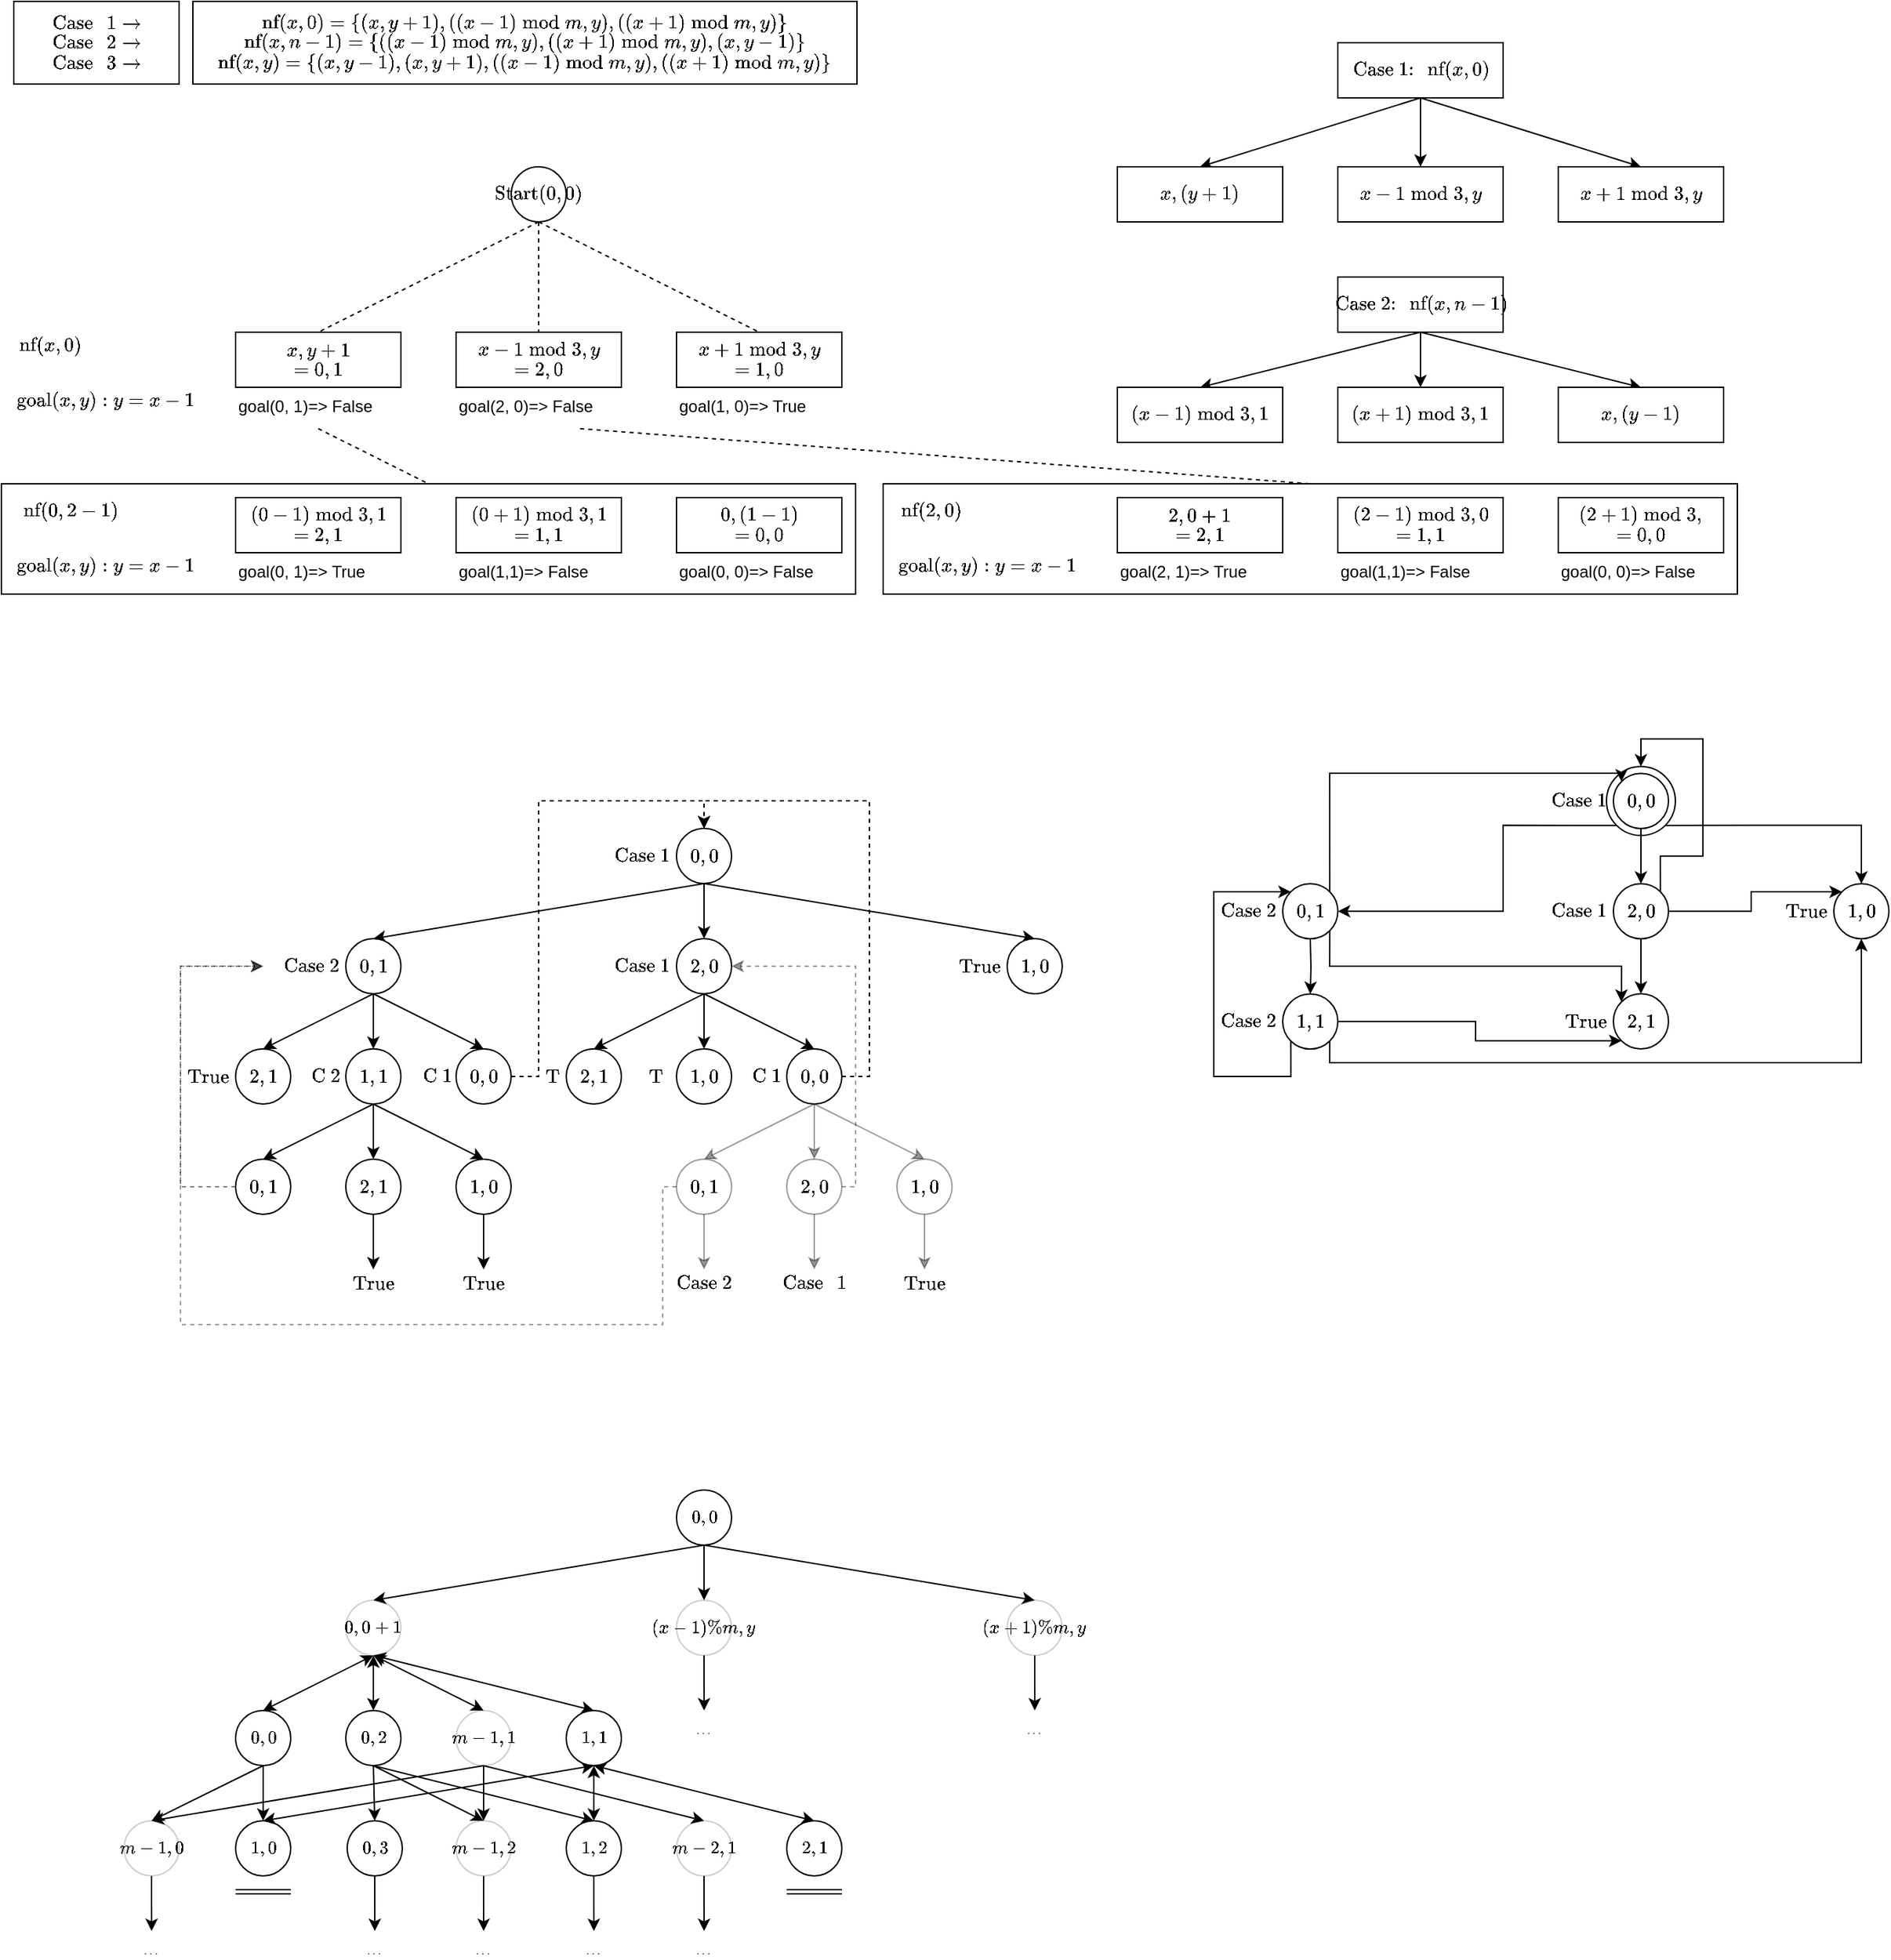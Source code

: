 <mxfile version="12.5.1" type="github">
  <diagram id="juW5Irxv65KGVfhIOFmc" name="Page-1">
    <mxGraphModel dx="1312" dy="748" grid="1" gridSize="10" guides="1" tooltips="1" connect="1" arrows="1" fold="1" page="1" pageScale="1" pageWidth="827" pageHeight="1169" math="1" shadow="0">
      <root>
        <mxCell id="0"/>
        <mxCell id="1" parent="0"/>
        <mxCell id="HKtep2ea5wczlAF2vrhb-115" value="" style="rounded=0;whiteSpace=wrap;html=1;" parent="1" vertex="1">
          <mxGeometry x="1000" y="200" width="120" height="40" as="geometry"/>
        </mxCell>
        <mxCell id="HKtep2ea5wczlAF2vrhb-98" value="" style="rounded=0;whiteSpace=wrap;html=1;" parent="1" vertex="1">
          <mxGeometry x="1000" y="30" width="120" height="40" as="geometry"/>
        </mxCell>
        <mxCell id="HKtep2ea5wczlAF2vrhb-152" value="" style="rounded=0;whiteSpace=wrap;html=1;" parent="1" vertex="1">
          <mxGeometry x="670" y="350" width="620" height="80" as="geometry"/>
        </mxCell>
        <mxCell id="HKtep2ea5wczlAF2vrhb-151" value="" style="rounded=0;whiteSpace=wrap;html=1;" parent="1" vertex="1">
          <mxGeometry x="30" y="350" width="620" height="80" as="geometry"/>
        </mxCell>
        <mxCell id="a6xsnaoRfgEYJW0Wsd5P-3" style="edgeStyle=orthogonalEdgeStyle;rounded=0;orthogonalLoop=1;jettySize=auto;html=1;exitX=1;exitY=1;exitDx=0;exitDy=0;entryX=0.5;entryY=0;entryDx=0;entryDy=0;" parent="1" source="4q0FuRB5-ll7Vcc43Pnx-68" target="4q0FuRB5-ll7Vcc43Pnx-18" edge="1">
          <mxGeometry relative="1" as="geometry"/>
        </mxCell>
        <mxCell id="a6xsnaoRfgEYJW0Wsd5P-5" style="edgeStyle=orthogonalEdgeStyle;rounded=0;orthogonalLoop=1;jettySize=auto;html=1;exitX=0;exitY=1;exitDx=0;exitDy=0;entryX=1;entryY=0.5;entryDx=0;entryDy=0;" parent="1" source="4q0FuRB5-ll7Vcc43Pnx-68" target="4q0FuRB5-ll7Vcc43Pnx-13" edge="1">
          <mxGeometry relative="1" as="geometry">
            <Array as="points">
              <mxPoint x="1120" y="598"/>
              <mxPoint x="1120" y="660"/>
            </Array>
          </mxGeometry>
        </mxCell>
        <mxCell id="4q0FuRB5-ll7Vcc43Pnx-68" value="" style="ellipse;whiteSpace=wrap;html=1;aspect=fixed;" parent="1" vertex="1">
          <mxGeometry x="1195" y="555.14" width="50" height="50" as="geometry"/>
        </mxCell>
        <mxCell id="HKtep2ea5wczlAF2vrhb-148" style="rounded=0;orthogonalLoop=1;jettySize=auto;html=1;exitX=0.5;exitY=1;exitDx=0;exitDy=0;entryX=0.5;entryY=0;entryDx=0;entryDy=0;dashed=1;endArrow=none;endFill=0;" parent="1" source="HKtep2ea5wczlAF2vrhb-2" target="HKtep2ea5wczlAF2vrhb-6" edge="1">
          <mxGeometry relative="1" as="geometry"/>
        </mxCell>
        <mxCell id="HKtep2ea5wczlAF2vrhb-149" style="rounded=0;orthogonalLoop=1;jettySize=auto;html=1;exitX=0.5;exitY=1;exitDx=0;exitDy=0;entryX=0.5;entryY=0;entryDx=0;entryDy=0;dashed=1;endArrow=none;endFill=0;" parent="1" source="HKtep2ea5wczlAF2vrhb-2" target="HKtep2ea5wczlAF2vrhb-43" edge="1">
          <mxGeometry relative="1" as="geometry"/>
        </mxCell>
        <mxCell id="HKtep2ea5wczlAF2vrhb-150" style="rounded=0;orthogonalLoop=1;jettySize=auto;html=1;exitX=0.5;exitY=1;exitDx=0;exitDy=0;dashed=1;endArrow=none;endFill=0;" parent="1" source="HKtep2ea5wczlAF2vrhb-2" target="HKtep2ea5wczlAF2vrhb-7" edge="1">
          <mxGeometry relative="1" as="geometry"/>
        </mxCell>
        <mxCell id="HKtep2ea5wczlAF2vrhb-2" value="`&quot;Start&quot;(0,0)`" style="ellipse;whiteSpace=wrap;html=1;aspect=fixed;" parent="1" vertex="1">
          <mxGeometry x="400" y="120" width="40" height="40" as="geometry"/>
        </mxCell>
        <mxCell id="HKtep2ea5wczlAF2vrhb-6" value="`x,y+1`&lt;br&gt;`=0,1`" style="rounded=0;whiteSpace=wrap;html=1;" parent="1" vertex="1">
          <mxGeometry x="200" y="240" width="120" height="40" as="geometry"/>
        </mxCell>
        <mxCell id="HKtep2ea5wczlAF2vrhb-7" value="&lt;span style=&quot;white-space: normal&quot;&gt;`x-1 mod 3,y`&lt;br&gt;&lt;/span&gt;`=2,0`&lt;span style=&quot;white-space: normal&quot;&gt;&lt;br&gt;&lt;/span&gt;" style="rounded=0;whiteSpace=wrap;html=1;" parent="1" vertex="1">
          <mxGeometry x="360" y="240" width="120" height="40" as="geometry"/>
        </mxCell>
        <mxCell id="HKtep2ea5wczlAF2vrhb-8" value="`(2+1) mod 3,`&lt;br&gt;`=0,0`" style="rounded=0;whiteSpace=wrap;html=1;" parent="1" vertex="1">
          <mxGeometry x="1160" y="360" width="120" height="40" as="geometry"/>
        </mxCell>
        <mxCell id="HKtep2ea5wczlAF2vrhb-9" value="`&quot;goal&quot;(x,y):y=x-1`" style="text;html=1;align=center;verticalAlign=middle;resizable=0;points=[];autosize=1;" parent="1" vertex="1">
          <mxGeometry x="50" y="280" width="110" height="20" as="geometry"/>
        </mxCell>
        <mxCell id="HKtep2ea5wczlAF2vrhb-11" value="goal(0, 0)=&amp;gt; False" style="text;html=1;" parent="1" vertex="1">
          <mxGeometry x="1160" y="400" width="160" height="20" as="geometry"/>
        </mxCell>
        <mxCell id="HKtep2ea5wczlAF2vrhb-154" style="edgeStyle=none;rounded=0;orthogonalLoop=1;jettySize=auto;html=1;exitX=0.5;exitY=1;exitDx=0;exitDy=0;entryX=0.5;entryY=0;entryDx=0;entryDy=0;dashed=1;endArrow=none;endFill=0;" parent="1" source="HKtep2ea5wczlAF2vrhb-12" target="HKtep2ea5wczlAF2vrhb-152" edge="1">
          <mxGeometry relative="1" as="geometry"/>
        </mxCell>
        <mxCell id="HKtep2ea5wczlAF2vrhb-12" value="goal(2, 0)=&amp;gt; False" style="text;html=1;" parent="1" vertex="1">
          <mxGeometry x="360" y="280" width="180" height="30" as="geometry"/>
        </mxCell>
        <mxCell id="HKtep2ea5wczlAF2vrhb-153" style="edgeStyle=none;rounded=0;orthogonalLoop=1;jettySize=auto;html=1;exitX=0.5;exitY=1;exitDx=0;exitDy=0;entryX=0.5;entryY=0;entryDx=0;entryDy=0;dashed=1;endArrow=none;endFill=0;" parent="1" source="HKtep2ea5wczlAF2vrhb-13" target="HKtep2ea5wczlAF2vrhb-151" edge="1">
          <mxGeometry relative="1" as="geometry"/>
        </mxCell>
        <mxCell id="HKtep2ea5wczlAF2vrhb-13" value="goal(0, 1)=&amp;gt; False" style="text;html=1;" parent="1" vertex="1">
          <mxGeometry x="200" y="280" width="120" height="30" as="geometry"/>
        </mxCell>
        <mxCell id="HKtep2ea5wczlAF2vrhb-14" value="&lt;div&gt;`&quot;nf&quot; (x,0) = {(x, y+1), ((x-1) mod m, y), ((x+1) mod m, y)}`&lt;/div&gt;&lt;div&gt;`&quot;nf&quot; (x,n-1) = {((x-1) mod m, y), ((x+1) mod m, y), (x, y-1)}`&lt;/div&gt;&lt;div&gt;`&quot;nf&quot; (x,y) = {(x, y-1), (x, y+1), ((x-1) mod m, y), ((x+1) mod m, y)}`&lt;/div&gt;" style="rounded=0;whiteSpace=wrap;html=1;" parent="1" vertex="1">
          <mxGeometry x="169" width="482" height="60" as="geometry"/>
        </mxCell>
        <mxCell id="HKtep2ea5wczlAF2vrhb-15" value="`&quot;nf&quot;(x,0)`" style="text;html=1;align=center;verticalAlign=middle;resizable=0;points=[];autosize=1;" parent="1" vertex="1">
          <mxGeometry x="30" y="240" width="70" height="20" as="geometry"/>
        </mxCell>
        <mxCell id="HKtep2ea5wczlAF2vrhb-16" value="&lt;div style=&quot;text-align: left&quot;&gt;&lt;/div&gt;" style="text;html=1;align=center;verticalAlign=middle;resizable=0;points=[];autosize=1;" parent="1" vertex="1">
          <mxGeometry x="70" y="365" width="20" height="10" as="geometry"/>
        </mxCell>
        <mxCell id="HKtep2ea5wczlAF2vrhb-17" value="&lt;div style=&quot;text-align: left&quot;&gt;&lt;/div&gt;&lt;span style=&quot;background-color: rgb(255 , 255 , 255)&quot;&gt;&lt;br&gt;&lt;/span&gt;" style="text;html=1;align=center;verticalAlign=middle;resizable=0;points=[];autosize=1;" parent="1" vertex="1">
          <mxGeometry x="75" y="370" width="20" height="20" as="geometry"/>
        </mxCell>
        <mxCell id="HKtep2ea5wczlAF2vrhb-19" value="&lt;div style=&quot;white-space: nowrap ; text-align: left&quot;&gt;&lt;/div&gt;&lt;div style=&quot;white-space: nowrap ; text-align: left&quot;&gt;&lt;span style=&quot;background-color: rgb(255 , 255 , 255)&quot;&gt;`&quot;nf&quot;(0,2-1)`&lt;/span&gt;&lt;/div&gt;" style="text;html=1;strokeColor=none;fillColor=none;align=center;verticalAlign=middle;whiteSpace=wrap;rounded=0;" parent="1" vertex="1">
          <mxGeometry x="40" y="360" width="80" height="20" as="geometry"/>
        </mxCell>
        <mxCell id="HKtep2ea5wczlAF2vrhb-20" value="`(0-1) mod 3, 1`&lt;br&gt;`=2,1`" style="rounded=0;whiteSpace=wrap;html=1;" parent="1" vertex="1">
          <mxGeometry x="200" y="360" width="120" height="40" as="geometry"/>
        </mxCell>
        <mxCell id="HKtep2ea5wczlAF2vrhb-21" value="`(0+1) mod 3, 1`&lt;br&gt;`=1,1`&lt;span style=&quot;white-space: normal&quot;&gt;&lt;br&gt;&lt;/span&gt;" style="rounded=0;whiteSpace=wrap;html=1;" parent="1" vertex="1">
          <mxGeometry x="360" y="360" width="120" height="40" as="geometry"/>
        </mxCell>
        <mxCell id="HKtep2ea5wczlAF2vrhb-22" value="`0, (1-1)`&lt;br&gt;`=0,0`" style="rounded=0;whiteSpace=wrap;html=1;" parent="1" vertex="1">
          <mxGeometry x="520" y="360" width="120" height="40" as="geometry"/>
        </mxCell>
        <mxCell id="HKtep2ea5wczlAF2vrhb-23" value="`&quot;goal&quot;(x,y):y=x-1`" style="text;html=1;align=center;verticalAlign=middle;resizable=0;points=[];autosize=1;" parent="1" vertex="1">
          <mxGeometry x="50" y="400" width="110" height="20" as="geometry"/>
        </mxCell>
        <mxCell id="HKtep2ea5wczlAF2vrhb-24" value="goal(0, 0)=&amp;gt; False" style="text;html=1;" parent="1" vertex="1">
          <mxGeometry x="520" y="400" width="160" height="20" as="geometry"/>
        </mxCell>
        <mxCell id="HKtep2ea5wczlAF2vrhb-25" value="goal(1,1)=&amp;gt; False" style="text;html=1;" parent="1" vertex="1">
          <mxGeometry x="360" y="400" width="180" height="30" as="geometry"/>
        </mxCell>
        <mxCell id="HKtep2ea5wczlAF2vrhb-26" value="goal(0, 1)=&amp;gt; True" style="text;html=1;" parent="1" vertex="1">
          <mxGeometry x="200" y="400" width="120" height="30" as="geometry"/>
        </mxCell>
        <mxCell id="HKtep2ea5wczlAF2vrhb-31" value="&lt;div style=&quot;text-align: left&quot;&gt;&lt;/div&gt;" style="text;html=1;align=center;verticalAlign=middle;resizable=0;points=[];autosize=1;" parent="1" vertex="1">
          <mxGeometry x="710" y="365" width="20" height="10" as="geometry"/>
        </mxCell>
        <mxCell id="HKtep2ea5wczlAF2vrhb-32" value="&lt;div style=&quot;text-align: left&quot;&gt;&lt;/div&gt;&lt;span style=&quot;background-color: rgb(255 , 255 , 255)&quot;&gt;&lt;br&gt;&lt;/span&gt;" style="text;html=1;align=center;verticalAlign=middle;resizable=0;points=[];autosize=1;" parent="1" vertex="1">
          <mxGeometry x="715" y="370" width="20" height="20" as="geometry"/>
        </mxCell>
        <mxCell id="HKtep2ea5wczlAF2vrhb-33" value="&lt;div style=&quot;white-space: nowrap ; text-align: left&quot;&gt;&lt;/div&gt;&lt;div style=&quot;white-space: nowrap ; text-align: left&quot;&gt;&lt;span style=&quot;background-color: rgb(255 , 255 , 255)&quot;&gt;`&quot;nf&quot;(2,0)`&lt;/span&gt;&lt;/div&gt;" style="text;html=1;strokeColor=none;fillColor=none;align=center;verticalAlign=middle;whiteSpace=wrap;rounded=0;" parent="1" vertex="1">
          <mxGeometry x="680" y="360" width="50" height="20" as="geometry"/>
        </mxCell>
        <mxCell id="HKtep2ea5wczlAF2vrhb-35" value="`(2-1) mod 3, 0`&lt;br&gt;`=1,1`&lt;span style=&quot;white-space: normal&quot;&gt;&lt;br&gt;&lt;/span&gt;" style="rounded=0;whiteSpace=wrap;html=1;" parent="1" vertex="1">
          <mxGeometry x="1000" y="360" width="120" height="40" as="geometry"/>
        </mxCell>
        <mxCell id="HKtep2ea5wczlAF2vrhb-37" value="`&quot;goal&quot;(x,y):y=x-1`" style="text;html=1;align=center;verticalAlign=middle;resizable=0;points=[];autosize=1;" parent="1" vertex="1">
          <mxGeometry x="690" y="400" width="110" height="20" as="geometry"/>
        </mxCell>
        <mxCell id="HKtep2ea5wczlAF2vrhb-38" value="goal(1,1)=&amp;gt; False" style="text;html=1;" parent="1" vertex="1">
          <mxGeometry x="1000" y="400" width="180" height="30" as="geometry"/>
        </mxCell>
        <mxCell id="HKtep2ea5wczlAF2vrhb-39" value="goal(2, 1)=&amp;gt; True" style="text;html=1;" parent="1" vertex="1">
          <mxGeometry x="840" y="400" width="120" height="30" as="geometry"/>
        </mxCell>
        <mxCell id="HKtep2ea5wczlAF2vrhb-40" value="`2,0+1`&lt;br&gt;`=2,1`" style="rounded=0;whiteSpace=wrap;html=1;" parent="1" vertex="1">
          <mxGeometry x="840" y="360" width="120" height="40" as="geometry"/>
        </mxCell>
        <mxCell id="HKtep2ea5wczlAF2vrhb-43" value="`x+1 mod 3,y`&lt;br&gt;`=1,0`" style="rounded=0;whiteSpace=wrap;html=1;" parent="1" vertex="1">
          <mxGeometry x="520" y="240" width="120" height="40" as="geometry"/>
        </mxCell>
        <mxCell id="HKtep2ea5wczlAF2vrhb-44" value="goal(1, 0)=&amp;gt; True" style="text;html=1;" parent="1" vertex="1">
          <mxGeometry x="520" y="280" width="160" height="20" as="geometry"/>
        </mxCell>
        <mxCell id="HKtep2ea5wczlAF2vrhb-78" style="rounded=0;orthogonalLoop=1;jettySize=auto;html=1;exitX=0.5;exitY=1;exitDx=0;exitDy=0;entryX=0.5;entryY=0;entryDx=0;entryDy=0;" parent="1" source="HKtep2ea5wczlAF2vrhb-63" target="HKtep2ea5wczlAF2vrhb-64" edge="1">
          <mxGeometry relative="1" as="geometry"/>
        </mxCell>
        <mxCell id="HKtep2ea5wczlAF2vrhb-79" style="edgeStyle=none;rounded=0;orthogonalLoop=1;jettySize=auto;html=1;exitX=0.5;exitY=1;exitDx=0;exitDy=0;entryX=0.5;entryY=0;entryDx=0;entryDy=0;" parent="1" source="HKtep2ea5wczlAF2vrhb-63" target="HKtep2ea5wczlAF2vrhb-66" edge="1">
          <mxGeometry relative="1" as="geometry"/>
        </mxCell>
        <mxCell id="HKtep2ea5wczlAF2vrhb-80" style="edgeStyle=none;rounded=0;orthogonalLoop=1;jettySize=auto;html=1;exitX=0.5;exitY=1;exitDx=0;exitDy=0;" parent="1" source="HKtep2ea5wczlAF2vrhb-63" target="HKtep2ea5wczlAF2vrhb-65" edge="1">
          <mxGeometry relative="1" as="geometry"/>
        </mxCell>
        <mxCell id="HKtep2ea5wczlAF2vrhb-63" value="`0,0`" style="ellipse;whiteSpace=wrap;html=1;aspect=fixed;" parent="1" vertex="1">
          <mxGeometry x="520" y="600" width="40" height="40" as="geometry"/>
        </mxCell>
        <mxCell id="HKtep2ea5wczlAF2vrhb-81" style="edgeStyle=none;rounded=0;orthogonalLoop=1;jettySize=auto;html=1;exitX=0.5;exitY=1;exitDx=0;exitDy=0;entryX=0.5;entryY=0;entryDx=0;entryDy=0;" parent="1" source="HKtep2ea5wczlAF2vrhb-64" target="HKtep2ea5wczlAF2vrhb-68" edge="1">
          <mxGeometry relative="1" as="geometry"/>
        </mxCell>
        <mxCell id="HKtep2ea5wczlAF2vrhb-82" style="edgeStyle=none;rounded=0;orthogonalLoop=1;jettySize=auto;html=1;exitX=0.5;exitY=1;exitDx=0;exitDy=0;entryX=0.5;entryY=0;entryDx=0;entryDy=0;" parent="1" source="HKtep2ea5wczlAF2vrhb-64" target="HKtep2ea5wczlAF2vrhb-69" edge="1">
          <mxGeometry relative="1" as="geometry"/>
        </mxCell>
        <mxCell id="HKtep2ea5wczlAF2vrhb-83" style="edgeStyle=none;rounded=0;orthogonalLoop=1;jettySize=auto;html=1;exitX=0.5;exitY=1;exitDx=0;exitDy=0;entryX=0.5;entryY=0;entryDx=0;entryDy=0;" parent="1" source="HKtep2ea5wczlAF2vrhb-64" target="HKtep2ea5wczlAF2vrhb-70" edge="1">
          <mxGeometry relative="1" as="geometry"/>
        </mxCell>
        <mxCell id="HKtep2ea5wczlAF2vrhb-64" value="`0,1`" style="ellipse;whiteSpace=wrap;html=1;aspect=fixed;" parent="1" vertex="1">
          <mxGeometry x="280" y="680" width="40" height="40" as="geometry"/>
        </mxCell>
        <mxCell id="HKtep2ea5wczlAF2vrhb-84" style="edgeStyle=none;rounded=0;orthogonalLoop=1;jettySize=auto;html=1;entryX=0.5;entryY=0;entryDx=0;entryDy=0;" parent="1" target="HKtep2ea5wczlAF2vrhb-72" edge="1">
          <mxGeometry relative="1" as="geometry">
            <mxPoint x="540" y="720" as="sourcePoint"/>
          </mxGeometry>
        </mxCell>
        <mxCell id="HKtep2ea5wczlAF2vrhb-85" style="edgeStyle=none;rounded=0;orthogonalLoop=1;jettySize=auto;html=1;exitX=0.5;exitY=1;exitDx=0;exitDy=0;entryX=0.5;entryY=0;entryDx=0;entryDy=0;" parent="1" source="HKtep2ea5wczlAF2vrhb-65" target="HKtep2ea5wczlAF2vrhb-73" edge="1">
          <mxGeometry relative="1" as="geometry"/>
        </mxCell>
        <mxCell id="HKtep2ea5wczlAF2vrhb-86" style="edgeStyle=none;rounded=0;orthogonalLoop=1;jettySize=auto;html=1;exitX=0.5;exitY=1;exitDx=0;exitDy=0;entryX=0.5;entryY=0;entryDx=0;entryDy=0;" parent="1" source="HKtep2ea5wczlAF2vrhb-65" target="HKtep2ea5wczlAF2vrhb-74" edge="1">
          <mxGeometry relative="1" as="geometry"/>
        </mxCell>
        <mxCell id="HKtep2ea5wczlAF2vrhb-65" value="`2,0`" style="ellipse;whiteSpace=wrap;html=1;aspect=fixed;" parent="1" vertex="1">
          <mxGeometry x="520" y="680" width="40" height="40" as="geometry"/>
        </mxCell>
        <mxCell id="HKtep2ea5wczlAF2vrhb-66" value="`1,0`" style="ellipse;whiteSpace=wrap;html=1;aspect=fixed;" parent="1" vertex="1">
          <mxGeometry x="760" y="680" width="40" height="40" as="geometry"/>
        </mxCell>
        <mxCell id="HKtep2ea5wczlAF2vrhb-68" value="`2,1`" style="ellipse;whiteSpace=wrap;html=1;aspect=fixed;" parent="1" vertex="1">
          <mxGeometry x="200" y="760" width="40" height="40" as="geometry"/>
        </mxCell>
        <mxCell id="HKtep2ea5wczlAF2vrhb-90" style="edgeStyle=none;rounded=0;orthogonalLoop=1;jettySize=auto;html=1;exitX=0.5;exitY=1;exitDx=0;exitDy=0;entryX=0.5;entryY=0;entryDx=0;entryDy=0;" parent="1" source="HKtep2ea5wczlAF2vrhb-69" target="HKtep2ea5wczlAF2vrhb-87" edge="1">
          <mxGeometry relative="1" as="geometry"/>
        </mxCell>
        <mxCell id="HKtep2ea5wczlAF2vrhb-91" style="edgeStyle=none;rounded=0;orthogonalLoop=1;jettySize=auto;html=1;exitX=0.5;exitY=1;exitDx=0;exitDy=0;" parent="1" source="HKtep2ea5wczlAF2vrhb-69" target="HKtep2ea5wczlAF2vrhb-88" edge="1">
          <mxGeometry relative="1" as="geometry"/>
        </mxCell>
        <mxCell id="HKtep2ea5wczlAF2vrhb-92" style="edgeStyle=none;rounded=0;orthogonalLoop=1;jettySize=auto;html=1;exitX=0.5;exitY=1;exitDx=0;exitDy=0;entryX=0.5;entryY=0;entryDx=0;entryDy=0;" parent="1" source="HKtep2ea5wczlAF2vrhb-69" target="HKtep2ea5wczlAF2vrhb-89" edge="1">
          <mxGeometry relative="1" as="geometry"/>
        </mxCell>
        <mxCell id="HKtep2ea5wczlAF2vrhb-69" value="`1,1`" style="ellipse;whiteSpace=wrap;html=1;aspect=fixed;" parent="1" vertex="1">
          <mxGeometry x="280" y="760" width="40" height="40" as="geometry"/>
        </mxCell>
        <mxCell id="HKtep2ea5wczlAF2vrhb-174" style="edgeStyle=orthogonalEdgeStyle;rounded=0;orthogonalLoop=1;jettySize=auto;html=1;exitX=1;exitY=0.5;exitDx=0;exitDy=0;entryX=0.5;entryY=0;entryDx=0;entryDy=0;endArrow=classic;endFill=1;dashed=1;" parent="1" source="HKtep2ea5wczlAF2vrhb-70" target="HKtep2ea5wczlAF2vrhb-63" edge="1">
          <mxGeometry relative="1" as="geometry">
            <Array as="points">
              <mxPoint x="420" y="780"/>
              <mxPoint x="420" y="580"/>
              <mxPoint x="540" y="580"/>
            </Array>
          </mxGeometry>
        </mxCell>
        <mxCell id="HKtep2ea5wczlAF2vrhb-70" value="`0,0`" style="ellipse;whiteSpace=wrap;html=1;aspect=fixed;" parent="1" vertex="1">
          <mxGeometry x="360" y="760" width="40" height="40" as="geometry"/>
        </mxCell>
        <mxCell id="HKtep2ea5wczlAF2vrhb-72" value="`2,1`" style="ellipse;whiteSpace=wrap;html=1;aspect=fixed;" parent="1" vertex="1">
          <mxGeometry x="440" y="760" width="40" height="40" as="geometry"/>
        </mxCell>
        <mxCell id="HKtep2ea5wczlAF2vrhb-73" value="`1,0`" style="ellipse;whiteSpace=wrap;html=1;aspect=fixed;" parent="1" vertex="1">
          <mxGeometry x="520" y="760" width="40" height="40" as="geometry"/>
        </mxCell>
        <mxCell id="HKtep2ea5wczlAF2vrhb-161" style="edgeStyle=orthogonalEdgeStyle;rounded=0;orthogonalLoop=1;jettySize=auto;html=1;exitX=1;exitY=0.5;exitDx=0;exitDy=0;entryX=0.5;entryY=0;entryDx=0;entryDy=0;dashed=1;endArrow=classic;endFill=1;" parent="1" source="HKtep2ea5wczlAF2vrhb-74" target="HKtep2ea5wczlAF2vrhb-63" edge="1">
          <mxGeometry relative="1" as="geometry">
            <Array as="points">
              <mxPoint x="660" y="780"/>
              <mxPoint x="660" y="580"/>
              <mxPoint x="540" y="580"/>
            </Array>
          </mxGeometry>
        </mxCell>
        <mxCell id="HKtep2ea5wczlAF2vrhb-171" style="rounded=0;orthogonalLoop=1;jettySize=auto;html=1;exitX=0.5;exitY=1;exitDx=0;exitDy=0;entryX=0.5;entryY=0;entryDx=0;entryDy=0;endArrow=classic;endFill=1;opacity=40;" parent="1" source="HKtep2ea5wczlAF2vrhb-74" target="HKtep2ea5wczlAF2vrhb-163" edge="1">
          <mxGeometry relative="1" as="geometry"/>
        </mxCell>
        <mxCell id="HKtep2ea5wczlAF2vrhb-172" style="rounded=0;orthogonalLoop=1;jettySize=auto;html=1;exitX=0.5;exitY=1;exitDx=0;exitDy=0;entryX=0.5;entryY=0;entryDx=0;entryDy=0;endArrow=classic;endFill=1;opacity=40;" parent="1" source="HKtep2ea5wczlAF2vrhb-74" target="HKtep2ea5wczlAF2vrhb-167" edge="1">
          <mxGeometry relative="1" as="geometry"/>
        </mxCell>
        <mxCell id="HKtep2ea5wczlAF2vrhb-173" style="rounded=0;orthogonalLoop=1;jettySize=auto;html=1;exitX=0.5;exitY=1;exitDx=0;exitDy=0;entryX=0.5;entryY=0;entryDx=0;entryDy=0;endArrow=classic;endFill=1;opacity=40;" parent="1" source="HKtep2ea5wczlAF2vrhb-74" target="HKtep2ea5wczlAF2vrhb-165" edge="1">
          <mxGeometry relative="1" as="geometry"/>
        </mxCell>
        <mxCell id="HKtep2ea5wczlAF2vrhb-74" value="`0,0`" style="ellipse;whiteSpace=wrap;html=1;aspect=fixed;" parent="1" vertex="1">
          <mxGeometry x="600" y="760" width="40" height="40" as="geometry"/>
        </mxCell>
        <mxCell id="HKtep2ea5wczlAF2vrhb-182" style="edgeStyle=orthogonalEdgeStyle;rounded=0;orthogonalLoop=1;jettySize=auto;html=1;exitX=0;exitY=0.5;exitDx=0;exitDy=0;entryX=0;entryY=0.5;entryDx=0;entryDy=0;entryPerimeter=0;dashed=1;endArrow=classic;endFill=1;opacity=50;" parent="1" source="HKtep2ea5wczlAF2vrhb-87" target="HKtep2ea5wczlAF2vrhb-127" edge="1">
          <mxGeometry relative="1" as="geometry">
            <Array as="points">
              <mxPoint x="160" y="860"/>
              <mxPoint x="160" y="700"/>
            </Array>
          </mxGeometry>
        </mxCell>
        <mxCell id="HKtep2ea5wczlAF2vrhb-87" value="`0,1`" style="ellipse;whiteSpace=wrap;html=1;aspect=fixed;" parent="1" vertex="1">
          <mxGeometry x="200" y="840" width="40" height="40" as="geometry"/>
        </mxCell>
        <mxCell id="HKtep2ea5wczlAF2vrhb-125" style="edgeStyle=none;rounded=0;orthogonalLoop=1;jettySize=auto;html=1;exitX=0.5;exitY=1;exitDx=0;exitDy=0;" parent="1" source="HKtep2ea5wczlAF2vrhb-88" target="HKtep2ea5wczlAF2vrhb-124" edge="1">
          <mxGeometry relative="1" as="geometry"/>
        </mxCell>
        <mxCell id="HKtep2ea5wczlAF2vrhb-88" value="`2,1`" style="ellipse;whiteSpace=wrap;html=1;aspect=fixed;" parent="1" vertex="1">
          <mxGeometry x="280" y="840" width="40" height="40" as="geometry"/>
        </mxCell>
        <mxCell id="HKtep2ea5wczlAF2vrhb-145" style="edgeStyle=none;rounded=0;orthogonalLoop=1;jettySize=auto;html=1;exitX=0.5;exitY=1;exitDx=0;exitDy=0;" parent="1" source="HKtep2ea5wczlAF2vrhb-89" target="HKtep2ea5wczlAF2vrhb-144" edge="1">
          <mxGeometry relative="1" as="geometry"/>
        </mxCell>
        <mxCell id="HKtep2ea5wczlAF2vrhb-89" value="`1,0`" style="ellipse;whiteSpace=wrap;html=1;aspect=fixed;" parent="1" vertex="1">
          <mxGeometry x="360" y="840" width="40" height="40" as="geometry"/>
        </mxCell>
        <mxCell id="HKtep2ea5wczlAF2vrhb-93" value="`&quot;Case 1: &quot;&quot;nf&quot;(x,0)`" style="text;html=1;align=center;verticalAlign=middle;resizable=0;points=[];autosize=1;" parent="1" vertex="1">
          <mxGeometry x="1000" y="40" width="120" height="20" as="geometry"/>
        </mxCell>
        <mxCell id="HKtep2ea5wczlAF2vrhb-103" style="edgeStyle=none;rounded=0;orthogonalLoop=1;jettySize=auto;html=1;exitX=0.5;exitY=1;exitDx=0;exitDy=0;entryX=0.5;entryY=0;entryDx=0;entryDy=0;" parent="1" source="HKtep2ea5wczlAF2vrhb-98" target="HKtep2ea5wczlAF2vrhb-100" edge="1">
          <mxGeometry relative="1" as="geometry"/>
        </mxCell>
        <mxCell id="HKtep2ea5wczlAF2vrhb-104" style="edgeStyle=none;rounded=0;orthogonalLoop=1;jettySize=auto;html=1;exitX=0.5;exitY=1;exitDx=0;exitDy=0;entryX=0.5;entryY=0;entryDx=0;entryDy=0;" parent="1" source="HKtep2ea5wczlAF2vrhb-98" target="HKtep2ea5wczlAF2vrhb-101" edge="1">
          <mxGeometry relative="1" as="geometry"/>
        </mxCell>
        <mxCell id="HKtep2ea5wczlAF2vrhb-105" style="edgeStyle=none;rounded=0;orthogonalLoop=1;jettySize=auto;html=1;exitX=0.5;exitY=1;exitDx=0;exitDy=0;entryX=0.5;entryY=0;entryDx=0;entryDy=0;" parent="1" source="HKtep2ea5wczlAF2vrhb-98" target="HKtep2ea5wczlAF2vrhb-102" edge="1">
          <mxGeometry relative="1" as="geometry"/>
        </mxCell>
        <mxCell id="HKtep2ea5wczlAF2vrhb-100" value="`x,(y+1)`" style="rounded=0;whiteSpace=wrap;html=1;" parent="1" vertex="1">
          <mxGeometry x="840" y="120" width="120" height="40" as="geometry"/>
        </mxCell>
        <mxCell id="HKtep2ea5wczlAF2vrhb-101" value="&lt;span style=&quot;white-space: normal&quot;&gt;`x-1 mod 3,y`&lt;/span&gt;&lt;span style=&quot;white-space: normal&quot;&gt;&lt;br&gt;&lt;/span&gt;" style="rounded=0;whiteSpace=wrap;html=1;" parent="1" vertex="1">
          <mxGeometry x="1000" y="120" width="120" height="40" as="geometry"/>
        </mxCell>
        <mxCell id="HKtep2ea5wczlAF2vrhb-102" value="`x+1 mod 3,y`" style="rounded=0;whiteSpace=wrap;html=1;" parent="1" vertex="1">
          <mxGeometry x="1160" y="120" width="120" height="40" as="geometry"/>
        </mxCell>
        <mxCell id="HKtep2ea5wczlAF2vrhb-114" value="`&quot;Case 2: &quot;&quot;nf&quot;(x,n-1)`" style="text;html=1;align=center;verticalAlign=middle;resizable=0;points=[];autosize=1;" parent="1" vertex="1">
          <mxGeometry x="995" y="210" width="130" height="20" as="geometry"/>
        </mxCell>
        <mxCell id="HKtep2ea5wczlAF2vrhb-119" style="edgeStyle=none;rounded=0;orthogonalLoop=1;jettySize=auto;html=1;exitX=0.5;exitY=1;exitDx=0;exitDy=0;entryX=0.5;entryY=0;entryDx=0;entryDy=0;" parent="1" source="HKtep2ea5wczlAF2vrhb-115" target="HKtep2ea5wczlAF2vrhb-116" edge="1">
          <mxGeometry relative="1" as="geometry"/>
        </mxCell>
        <mxCell id="HKtep2ea5wczlAF2vrhb-120" style="edgeStyle=none;rounded=0;orthogonalLoop=1;jettySize=auto;html=1;exitX=0.5;exitY=1;exitDx=0;exitDy=0;entryX=0.5;entryY=0;entryDx=0;entryDy=0;" parent="1" source="HKtep2ea5wczlAF2vrhb-115" target="HKtep2ea5wczlAF2vrhb-117" edge="1">
          <mxGeometry relative="1" as="geometry"/>
        </mxCell>
        <mxCell id="HKtep2ea5wczlAF2vrhb-121" style="edgeStyle=none;rounded=0;orthogonalLoop=1;jettySize=auto;html=1;exitX=0.5;exitY=1;exitDx=0;exitDy=0;entryX=0.5;entryY=0;entryDx=0;entryDy=0;" parent="1" source="HKtep2ea5wczlAF2vrhb-115" target="HKtep2ea5wczlAF2vrhb-118" edge="1">
          <mxGeometry relative="1" as="geometry"/>
        </mxCell>
        <mxCell id="HKtep2ea5wczlAF2vrhb-116" value="`(x-1) mod 3, 1`" style="rounded=0;whiteSpace=wrap;html=1;" parent="1" vertex="1">
          <mxGeometry x="840" y="280" width="120" height="40" as="geometry"/>
        </mxCell>
        <mxCell id="HKtep2ea5wczlAF2vrhb-117" value="`(x+1) mod 3, 1`&lt;span style=&quot;white-space: normal&quot;&gt;&lt;br&gt;&lt;/span&gt;" style="rounded=0;whiteSpace=wrap;html=1;" parent="1" vertex="1">
          <mxGeometry x="1000" y="280" width="120" height="40" as="geometry"/>
        </mxCell>
        <mxCell id="HKtep2ea5wczlAF2vrhb-118" value="`x, (y-1)`" style="rounded=0;whiteSpace=wrap;html=1;" parent="1" vertex="1">
          <mxGeometry x="1160" y="280" width="120" height="40" as="geometry"/>
        </mxCell>
        <mxCell id="HKtep2ea5wczlAF2vrhb-124" value="`&quot;True&quot;`" style="text;html=1;align=center;verticalAlign=middle;resizable=0;points=[];autosize=1;" parent="1" vertex="1">
          <mxGeometry x="270" y="920" width="60" height="20" as="geometry"/>
        </mxCell>
        <mxCell id="HKtep2ea5wczlAF2vrhb-128" value="`&quot;True&quot;`" style="text;html=1;align=center;verticalAlign=middle;resizable=0;points=[];autosize=1;" parent="1" vertex="1">
          <mxGeometry x="710" y="690" width="60" height="20" as="geometry"/>
        </mxCell>
        <mxCell id="HKtep2ea5wczlAF2vrhb-132" value="`&quot;Case 1&quot;`" style="text;html=1;align=center;verticalAlign=middle;resizable=0;points=[];autosize=1;" parent="1" vertex="1">
          <mxGeometry x="460" y="690" width="70" height="20" as="geometry"/>
        </mxCell>
        <mxCell id="HKtep2ea5wczlAF2vrhb-133" value="`&quot;True&quot;`" style="text;html=1;align=center;verticalAlign=middle;resizable=0;points=[];autosize=1;" parent="1" vertex="1">
          <mxGeometry x="150" y="770" width="60" height="20" as="geometry"/>
        </mxCell>
        <mxCell id="HKtep2ea5wczlAF2vrhb-135" value="`&quot;C 2&quot;`" style="text;html=1;align=center;verticalAlign=middle;resizable=0;points=[];autosize=1;" parent="1" vertex="1">
          <mxGeometry x="240" y="770" width="50" height="20" as="geometry"/>
        </mxCell>
        <mxCell id="HKtep2ea5wczlAF2vrhb-138" value="`&quot;C 1&quot;`" style="text;html=1;align=center;verticalAlign=middle;resizable=0;points=[];autosize=1;" parent="1" vertex="1">
          <mxGeometry x="321" y="770" width="50" height="20" as="geometry"/>
        </mxCell>
        <mxCell id="HKtep2ea5wczlAF2vrhb-140" value="`&quot;T&quot;`" style="text;html=1;align=center;verticalAlign=middle;resizable=0;points=[];autosize=1;" parent="1" vertex="1">
          <mxGeometry x="410" y="770" width="40" height="20" as="geometry"/>
        </mxCell>
        <mxCell id="HKtep2ea5wczlAF2vrhb-142" value="`&quot;T&quot;`" style="text;html=1;align=center;verticalAlign=middle;resizable=0;points=[];autosize=1;" parent="1" vertex="1">
          <mxGeometry x="485" y="770" width="40" height="20" as="geometry"/>
        </mxCell>
        <mxCell id="HKtep2ea5wczlAF2vrhb-143" value="`&quot;C 1&quot;`" style="text;html=1;align=center;verticalAlign=middle;resizable=0;points=[];autosize=1;" parent="1" vertex="1">
          <mxGeometry x="560" y="770" width="50" height="20" as="geometry"/>
        </mxCell>
        <mxCell id="HKtep2ea5wczlAF2vrhb-144" value="`&quot;True&quot;`" style="text;html=1;align=center;verticalAlign=middle;resizable=0;points=[];autosize=1;" parent="1" vertex="1">
          <mxGeometry x="350" y="920" width="60" height="20" as="geometry"/>
        </mxCell>
        <mxCell id="HKtep2ea5wczlAF2vrhb-158" value="`&quot;Case 1&quot;`" style="text;html=1;align=center;verticalAlign=middle;resizable=0;points=[];autosize=1;" parent="1" vertex="1">
          <mxGeometry x="460" y="610" width="70" height="20" as="geometry"/>
        </mxCell>
        <mxCell id="HKtep2ea5wczlAF2vrhb-162" style="edgeStyle=none;rounded=0;orthogonalLoop=1;jettySize=auto;html=1;exitX=0.5;exitY=1;exitDx=0;exitDy=0;opacity=40;" parent="1" source="HKtep2ea5wczlAF2vrhb-163" edge="1">
          <mxGeometry relative="1" as="geometry">
            <mxPoint x="540" y="920" as="targetPoint"/>
          </mxGeometry>
        </mxCell>
        <mxCell id="4q0FuRB5-ll7Vcc43Pnx-1" style="edgeStyle=orthogonalEdgeStyle;rounded=0;orthogonalLoop=1;jettySize=auto;html=1;exitX=0;exitY=0.5;exitDx=0;exitDy=0;entryX=0;entryY=0.5;entryDx=0;entryDy=0;entryPerimeter=0;dashed=1;opacity=40;" parent="1" source="HKtep2ea5wczlAF2vrhb-163" target="HKtep2ea5wczlAF2vrhb-127" edge="1">
          <mxGeometry relative="1" as="geometry">
            <Array as="points">
              <mxPoint x="510" y="860"/>
              <mxPoint x="510" y="960"/>
              <mxPoint x="160" y="960"/>
              <mxPoint x="160" y="700"/>
            </Array>
          </mxGeometry>
        </mxCell>
        <mxCell id="HKtep2ea5wczlAF2vrhb-163" value="`0,1`" style="ellipse;whiteSpace=wrap;html=1;aspect=fixed;opacity=40;" parent="1" vertex="1">
          <mxGeometry x="520" y="840" width="40" height="40" as="geometry"/>
        </mxCell>
        <mxCell id="HKtep2ea5wczlAF2vrhb-164" style="edgeStyle=none;rounded=0;orthogonalLoop=1;jettySize=auto;html=1;exitX=0.5;exitY=1;exitDx=0;exitDy=0;opacity=40;" parent="1" source="HKtep2ea5wczlAF2vrhb-165" target="HKtep2ea5wczlAF2vrhb-169" edge="1">
          <mxGeometry relative="1" as="geometry"/>
        </mxCell>
        <mxCell id="4q0FuRB5-ll7Vcc43Pnx-2" style="edgeStyle=orthogonalEdgeStyle;rounded=0;orthogonalLoop=1;jettySize=auto;html=1;exitX=1;exitY=0.5;exitDx=0;exitDy=0;entryX=1;entryY=0.5;entryDx=0;entryDy=0;dashed=1;opacity=40;" parent="1" source="HKtep2ea5wczlAF2vrhb-165" target="HKtep2ea5wczlAF2vrhb-65" edge="1">
          <mxGeometry relative="1" as="geometry">
            <Array as="points">
              <mxPoint x="650" y="860"/>
              <mxPoint x="650" y="700"/>
            </Array>
          </mxGeometry>
        </mxCell>
        <mxCell id="HKtep2ea5wczlAF2vrhb-165" value="`2,0`" style="ellipse;whiteSpace=wrap;html=1;aspect=fixed;opacity=40;" parent="1" vertex="1">
          <mxGeometry x="600" y="840" width="40" height="40" as="geometry"/>
        </mxCell>
        <mxCell id="HKtep2ea5wczlAF2vrhb-166" style="edgeStyle=none;rounded=0;orthogonalLoop=1;jettySize=auto;html=1;exitX=0.5;exitY=1;exitDx=0;exitDy=0;opacity=40;" parent="1" source="HKtep2ea5wczlAF2vrhb-167" target="HKtep2ea5wczlAF2vrhb-170" edge="1">
          <mxGeometry relative="1" as="geometry"/>
        </mxCell>
        <mxCell id="HKtep2ea5wczlAF2vrhb-167" value="`1,0`" style="ellipse;whiteSpace=wrap;html=1;aspect=fixed;opacity=40;" parent="1" vertex="1">
          <mxGeometry x="680" y="840" width="40" height="40" as="geometry"/>
        </mxCell>
        <mxCell id="HKtep2ea5wczlAF2vrhb-168" value="`&quot;Case 2&quot;`" style="text;html=1;align=center;verticalAlign=middle;resizable=0;points=[];autosize=1;opacity=40;" parent="1" vertex="1">
          <mxGeometry x="505" y="920" width="70" height="20" as="geometry"/>
        </mxCell>
        <mxCell id="HKtep2ea5wczlAF2vrhb-169" value="`&quot;Case &quot;1`" style="text;html=1;align=center;verticalAlign=middle;resizable=0;points=[];autosize=1;opacity=40;" parent="1" vertex="1">
          <mxGeometry x="585" y="920" width="70" height="20" as="geometry"/>
        </mxCell>
        <mxCell id="HKtep2ea5wczlAF2vrhb-170" value="`&quot;True&quot;`" style="text;html=1;align=center;verticalAlign=middle;resizable=0;points=[];autosize=1;opacity=40;" parent="1" vertex="1">
          <mxGeometry x="670" y="920" width="60" height="20" as="geometry"/>
        </mxCell>
        <mxCell id="HKtep2ea5wczlAF2vrhb-175" value="`&quot;Case &quot;1-&amp;gt;`&lt;br&gt;`&quot;Case &quot;2-&amp;gt;`&lt;br&gt;`&quot;Case &quot;3-&amp;gt;`" style="rounded=0;whiteSpace=wrap;html=1;" parent="1" vertex="1">
          <mxGeometry x="39" width="120" height="60" as="geometry"/>
        </mxCell>
        <mxCell id="HKtep2ea5wczlAF2vrhb-127" value="`&quot;Case 2&quot;`" style="text;html=1;align=center;verticalAlign=middle;resizable=0;points=[];autosize=1;" parent="1" vertex="1">
          <mxGeometry x="220" y="690" width="70" height="20" as="geometry"/>
        </mxCell>
        <mxCell id="4q0FuRB5-ll7Vcc43Pnx-8" style="edgeStyle=none;rounded=0;orthogonalLoop=1;jettySize=auto;html=1;exitX=0.5;exitY=1;exitDx=0;exitDy=0;" parent="1" source="4q0FuRB5-ll7Vcc43Pnx-9" target="4q0FuRB5-ll7Vcc43Pnx-17" edge="1">
          <mxGeometry relative="1" as="geometry"/>
        </mxCell>
        <mxCell id="4q0FuRB5-ll7Vcc43Pnx-9" value="`0,0`" style="ellipse;whiteSpace=wrap;html=1;aspect=fixed;" parent="1" vertex="1">
          <mxGeometry x="1200" y="560.14" width="40" height="40" as="geometry"/>
        </mxCell>
        <mxCell id="4q0FuRB5-ll7Vcc43Pnx-11" style="edgeStyle=orthogonalEdgeStyle;rounded=0;orthogonalLoop=1;jettySize=auto;html=1;entryX=0.5;entryY=0;entryDx=0;entryDy=0;" parent="1" target="4q0FuRB5-ll7Vcc43Pnx-23" edge="1">
          <mxGeometry relative="1" as="geometry">
            <mxPoint x="980" y="680" as="sourcePoint"/>
          </mxGeometry>
        </mxCell>
        <mxCell id="a6xsnaoRfgEYJW0Wsd5P-1" style="edgeStyle=orthogonalEdgeStyle;rounded=0;orthogonalLoop=1;jettySize=auto;html=1;exitX=1;exitY=1;exitDx=0;exitDy=0;entryX=0;entryY=0;entryDx=0;entryDy=0;" parent="1" source="4q0FuRB5-ll7Vcc43Pnx-13" target="4q0FuRB5-ll7Vcc43Pnx-9" edge="1">
          <mxGeometry relative="1" as="geometry">
            <Array as="points">
              <mxPoint x="994" y="560"/>
              <mxPoint x="1206" y="560"/>
            </Array>
          </mxGeometry>
        </mxCell>
        <mxCell id="a6xsnaoRfgEYJW0Wsd5P-9" style="edgeStyle=orthogonalEdgeStyle;rounded=0;orthogonalLoop=1;jettySize=auto;html=1;exitX=1;exitY=1;exitDx=0;exitDy=0;entryX=0;entryY=0;entryDx=0;entryDy=0;" parent="1" source="4q0FuRB5-ll7Vcc43Pnx-13" target="4q0FuRB5-ll7Vcc43Pnx-26" edge="1">
          <mxGeometry relative="1" as="geometry">
            <Array as="points">
              <mxPoint x="994" y="700"/>
              <mxPoint x="1206" y="700"/>
            </Array>
          </mxGeometry>
        </mxCell>
        <mxCell id="4q0FuRB5-ll7Vcc43Pnx-13" value="`0,1`" style="ellipse;whiteSpace=wrap;html=1;aspect=fixed;" parent="1" vertex="1">
          <mxGeometry x="960" y="640.14" width="40" height="40" as="geometry"/>
        </mxCell>
        <mxCell id="a6xsnaoRfgEYJW0Wsd5P-2" style="edgeStyle=orthogonalEdgeStyle;rounded=0;orthogonalLoop=1;jettySize=auto;html=1;exitX=1;exitY=0;exitDx=0;exitDy=0;entryX=0.5;entryY=0;entryDx=0;entryDy=0;" parent="1" source="4q0FuRB5-ll7Vcc43Pnx-17" target="4q0FuRB5-ll7Vcc43Pnx-68" edge="1">
          <mxGeometry relative="1" as="geometry"/>
        </mxCell>
        <mxCell id="a6xsnaoRfgEYJW0Wsd5P-4" style="edgeStyle=orthogonalEdgeStyle;rounded=0;orthogonalLoop=1;jettySize=auto;html=1;exitX=1;exitY=0.5;exitDx=0;exitDy=0;entryX=0;entryY=0;entryDx=0;entryDy=0;" parent="1" source="4q0FuRB5-ll7Vcc43Pnx-17" target="4q0FuRB5-ll7Vcc43Pnx-18" edge="1">
          <mxGeometry relative="1" as="geometry"/>
        </mxCell>
        <mxCell id="tG_x5YlyOaRy63e67eoN-1" style="edgeStyle=orthogonalEdgeStyle;rounded=0;orthogonalLoop=1;jettySize=auto;html=1;exitX=0.5;exitY=1;exitDx=0;exitDy=0;entryX=0.5;entryY=0;entryDx=0;entryDy=0;" parent="1" source="4q0FuRB5-ll7Vcc43Pnx-17" target="4q0FuRB5-ll7Vcc43Pnx-26" edge="1">
          <mxGeometry relative="1" as="geometry"/>
        </mxCell>
        <mxCell id="4q0FuRB5-ll7Vcc43Pnx-17" value="`2,0`" style="ellipse;whiteSpace=wrap;html=1;aspect=fixed;" parent="1" vertex="1">
          <mxGeometry x="1200" y="640.14" width="40" height="40" as="geometry"/>
        </mxCell>
        <mxCell id="4q0FuRB5-ll7Vcc43Pnx-18" value="`1,0`" style="ellipse;whiteSpace=wrap;html=1;aspect=fixed;" parent="1" vertex="1">
          <mxGeometry x="1360" y="640.14" width="40" height="40" as="geometry"/>
        </mxCell>
        <mxCell id="a6xsnaoRfgEYJW0Wsd5P-7" style="edgeStyle=orthogonalEdgeStyle;rounded=0;orthogonalLoop=1;jettySize=auto;html=1;exitX=0;exitY=1;exitDx=0;exitDy=0;entryX=0;entryY=0;entryDx=0;entryDy=0;" parent="1" source="4q0FuRB5-ll7Vcc43Pnx-23" target="4q0FuRB5-ll7Vcc43Pnx-13" edge="1">
          <mxGeometry relative="1" as="geometry">
            <Array as="points">
              <mxPoint x="966" y="780"/>
              <mxPoint x="910" y="780"/>
              <mxPoint x="910" y="646"/>
            </Array>
          </mxGeometry>
        </mxCell>
        <mxCell id="a6xsnaoRfgEYJW0Wsd5P-8" style="edgeStyle=orthogonalEdgeStyle;rounded=0;orthogonalLoop=1;jettySize=auto;html=1;exitX=1;exitY=1;exitDx=0;exitDy=0;entryX=0.5;entryY=1;entryDx=0;entryDy=0;" parent="1" source="4q0FuRB5-ll7Vcc43Pnx-23" target="4q0FuRB5-ll7Vcc43Pnx-18" edge="1">
          <mxGeometry relative="1" as="geometry">
            <Array as="points">
              <mxPoint x="994" y="770"/>
              <mxPoint x="1380" y="770"/>
            </Array>
          </mxGeometry>
        </mxCell>
        <mxCell id="a6xsnaoRfgEYJW0Wsd5P-10" style="edgeStyle=orthogonalEdgeStyle;rounded=0;orthogonalLoop=1;jettySize=auto;html=1;exitX=1;exitY=0.5;exitDx=0;exitDy=0;entryX=0;entryY=1;entryDx=0;entryDy=0;" parent="1" source="4q0FuRB5-ll7Vcc43Pnx-23" target="4q0FuRB5-ll7Vcc43Pnx-26" edge="1">
          <mxGeometry relative="1" as="geometry"/>
        </mxCell>
        <mxCell id="4q0FuRB5-ll7Vcc43Pnx-23" value="`1,1`" style="ellipse;whiteSpace=wrap;html=1;aspect=fixed;" parent="1" vertex="1">
          <mxGeometry x="960" y="720.14" width="40" height="40" as="geometry"/>
        </mxCell>
        <mxCell id="4q0FuRB5-ll7Vcc43Pnx-26" value="`2,1`" style="ellipse;whiteSpace=wrap;html=1;aspect=fixed;" parent="1" vertex="1">
          <mxGeometry x="1200" y="720" width="40" height="40" as="geometry"/>
        </mxCell>
        <mxCell id="4q0FuRB5-ll7Vcc43Pnx-40" value="`&quot;True&quot;`" style="text;html=1;align=center;verticalAlign=middle;resizable=0;points=[];autosize=1;" parent="1" vertex="1">
          <mxGeometry x="1310" y="650.14" width="60" height="20" as="geometry"/>
        </mxCell>
        <mxCell id="4q0FuRB5-ll7Vcc43Pnx-41" value="`&quot;Case 1&quot;`" style="text;html=1;align=center;verticalAlign=middle;resizable=0;points=[];autosize=1;" parent="1" vertex="1">
          <mxGeometry x="1140" y="650.14" width="70" height="20" as="geometry"/>
        </mxCell>
        <mxCell id="4q0FuRB5-ll7Vcc43Pnx-49" value="`&quot;Case 1&quot;`" style="text;html=1;align=center;verticalAlign=middle;resizable=0;points=[];autosize=1;" parent="1" vertex="1">
          <mxGeometry x="1140" y="570.14" width="70" height="20" as="geometry"/>
        </mxCell>
        <mxCell id="4q0FuRB5-ll7Vcc43Pnx-61" value="`&quot;Case 2&quot;`" style="text;html=1;align=center;verticalAlign=middle;resizable=0;points=[];autosize=1;" parent="1" vertex="1">
          <mxGeometry x="900" y="650.14" width="70" height="20" as="geometry"/>
        </mxCell>
        <mxCell id="4q0FuRB5-ll7Vcc43Pnx-65" value="`&quot;True&quot;`" style="text;html=1;align=center;verticalAlign=middle;resizable=0;points=[];autosize=1;" parent="1" vertex="1">
          <mxGeometry x="1150" y="730.14" width="60" height="20" as="geometry"/>
        </mxCell>
        <mxCell id="a6xsnaoRfgEYJW0Wsd5P-11" value="`&quot;Case 2&quot;`" style="text;html=1;align=center;verticalAlign=middle;resizable=0;points=[];autosize=1;" parent="1" vertex="1">
          <mxGeometry x="900" y="730.14" width="70" height="20" as="geometry"/>
        </mxCell>
        <mxCell id="bNzYxfVtxM2UdrxvkIZM-1" style="rounded=0;orthogonalLoop=1;jettySize=auto;html=1;exitX=0.5;exitY=1;exitDx=0;exitDy=0;entryX=0.5;entryY=0;entryDx=0;entryDy=0;fontSize=11;" edge="1" parent="1" source="bNzYxfVtxM2UdrxvkIZM-4" target="bNzYxfVtxM2UdrxvkIZM-8">
          <mxGeometry relative="1" as="geometry"/>
        </mxCell>
        <mxCell id="bNzYxfVtxM2UdrxvkIZM-2" style="edgeStyle=none;rounded=0;orthogonalLoop=1;jettySize=auto;html=1;exitX=0.5;exitY=1;exitDx=0;exitDy=0;entryX=0.5;entryY=0;entryDx=0;entryDy=0;fontSize=11;" edge="1" parent="1" source="bNzYxfVtxM2UdrxvkIZM-4" target="bNzYxfVtxM2UdrxvkIZM-13">
          <mxGeometry relative="1" as="geometry"/>
        </mxCell>
        <mxCell id="bNzYxfVtxM2UdrxvkIZM-3" style="edgeStyle=none;rounded=0;orthogonalLoop=1;jettySize=auto;html=1;exitX=0.5;exitY=1;exitDx=0;exitDy=0;fontSize=11;" edge="1" parent="1" source="bNzYxfVtxM2UdrxvkIZM-4" target="bNzYxfVtxM2UdrxvkIZM-12">
          <mxGeometry relative="1" as="geometry"/>
        </mxCell>
        <mxCell id="bNzYxfVtxM2UdrxvkIZM-4" value="`0,0`" style="ellipse;whiteSpace=wrap;html=1;aspect=fixed;fontSize=11;" vertex="1" parent="1">
          <mxGeometry x="520" y="1080" width="40" height="40" as="geometry"/>
        </mxCell>
        <mxCell id="bNzYxfVtxM2UdrxvkIZM-5" style="edgeStyle=none;rounded=0;orthogonalLoop=1;jettySize=auto;html=1;exitX=0.5;exitY=1;exitDx=0;exitDy=0;entryX=0.5;entryY=0;entryDx=0;entryDy=0;startArrow=classic;startFill=1;fontSize=11;" edge="1" parent="1" source="bNzYxfVtxM2UdrxvkIZM-8" target="bNzYxfVtxM2UdrxvkIZM-14">
          <mxGeometry relative="1" as="geometry"/>
        </mxCell>
        <mxCell id="bNzYxfVtxM2UdrxvkIZM-6" style="edgeStyle=none;rounded=0;orthogonalLoop=1;jettySize=auto;html=1;exitX=0.5;exitY=1;exitDx=0;exitDy=0;entryX=0.5;entryY=0;entryDx=0;entryDy=0;startArrow=classic;startFill=1;fontSize=11;" edge="1" parent="1" source="bNzYxfVtxM2UdrxvkIZM-8" target="bNzYxfVtxM2UdrxvkIZM-18">
          <mxGeometry relative="1" as="geometry"/>
        </mxCell>
        <mxCell id="bNzYxfVtxM2UdrxvkIZM-7" style="edgeStyle=none;rounded=0;orthogonalLoop=1;jettySize=auto;html=1;exitX=0.5;exitY=1;exitDx=0;exitDy=0;entryX=0.5;entryY=0;entryDx=0;entryDy=0;startArrow=classic;startFill=1;fontSize=11;" edge="1" parent="1" source="bNzYxfVtxM2UdrxvkIZM-8" target="bNzYxfVtxM2UdrxvkIZM-20">
          <mxGeometry relative="1" as="geometry"/>
        </mxCell>
        <mxCell id="bNzYxfVtxM2UdrxvkIZM-89" style="edgeStyle=none;rounded=0;orthogonalLoop=1;jettySize=auto;html=1;exitX=0.5;exitY=1;exitDx=0;exitDy=0;entryX=0.5;entryY=0;entryDx=0;entryDy=0;startArrow=classic;startFill=1;fontSize=7;" edge="1" parent="1" source="bNzYxfVtxM2UdrxvkIZM-8" target="bNzYxfVtxM2UdrxvkIZM-88">
          <mxGeometry relative="1" as="geometry"/>
        </mxCell>
        <mxCell id="bNzYxfVtxM2UdrxvkIZM-8" value="`0,0+1`" style="ellipse;whiteSpace=wrap;html=1;aspect=fixed;fontSize=11;opacity=20;" vertex="1" parent="1">
          <mxGeometry x="280" y="1160" width="40" height="40" as="geometry"/>
        </mxCell>
        <mxCell id="bNzYxfVtxM2UdrxvkIZM-12" value="`(x-1)%m,y`" style="ellipse;whiteSpace=wrap;html=1;aspect=fixed;fontSize=11;opacity=20;" vertex="1" parent="1">
          <mxGeometry x="520" y="1160" width="40" height="40" as="geometry"/>
        </mxCell>
        <mxCell id="bNzYxfVtxM2UdrxvkIZM-13" value="&lt;span style=&quot;font-size: 11px;&quot;&gt;`(x+1)%m,y`&lt;/span&gt;" style="ellipse;whiteSpace=wrap;html=1;aspect=fixed;fontSize=11;opacity=20;" vertex="1" parent="1">
          <mxGeometry x="760" y="1160" width="40" height="40" as="geometry"/>
        </mxCell>
        <mxCell id="bNzYxfVtxM2UdrxvkIZM-61" style="edgeStyle=orthogonalEdgeStyle;rounded=0;orthogonalLoop=1;jettySize=auto;html=1;exitX=0.5;exitY=1;exitDx=0;exitDy=0;startArrow=none;startFill=0;fontSize=7;" edge="1" parent="1" source="bNzYxfVtxM2UdrxvkIZM-14" target="bNzYxfVtxM2UdrxvkIZM-60">
          <mxGeometry relative="1" as="geometry"/>
        </mxCell>
        <mxCell id="bNzYxfVtxM2UdrxvkIZM-62" style="rounded=0;orthogonalLoop=1;jettySize=auto;html=1;exitX=0.5;exitY=1;exitDx=0;exitDy=0;entryX=0.5;entryY=0;entryDx=0;entryDy=0;startArrow=none;startFill=0;fontSize=7;" edge="1" parent="1" source="bNzYxfVtxM2UdrxvkIZM-14" target="bNzYxfVtxM2UdrxvkIZM-59">
          <mxGeometry relative="1" as="geometry"/>
        </mxCell>
        <mxCell id="bNzYxfVtxM2UdrxvkIZM-14" value="`0,0`" style="ellipse;whiteSpace=wrap;html=1;aspect=fixed;fontSize=11;" vertex="1" parent="1">
          <mxGeometry x="200" y="1240" width="40" height="40" as="geometry"/>
        </mxCell>
        <mxCell id="bNzYxfVtxM2UdrxvkIZM-70" style="edgeStyle=none;rounded=0;orthogonalLoop=1;jettySize=auto;html=1;exitX=0.5;exitY=1;exitDx=0;exitDy=0;entryX=0.5;entryY=0;entryDx=0;entryDy=0;startArrow=none;startFill=0;fontSize=7;" edge="1" parent="1" source="bNzYxfVtxM2UdrxvkIZM-18" target="bNzYxfVtxM2UdrxvkIZM-67">
          <mxGeometry relative="1" as="geometry"/>
        </mxCell>
        <mxCell id="bNzYxfVtxM2UdrxvkIZM-71" style="edgeStyle=none;rounded=0;orthogonalLoop=1;jettySize=auto;html=1;exitX=0.5;exitY=1;exitDx=0;exitDy=0;entryX=0.5;entryY=0;entryDx=0;entryDy=0;startArrow=none;startFill=0;fontSize=7;" edge="1" parent="1" source="bNzYxfVtxM2UdrxvkIZM-18" target="bNzYxfVtxM2UdrxvkIZM-68">
          <mxGeometry relative="1" as="geometry"/>
        </mxCell>
        <mxCell id="bNzYxfVtxM2UdrxvkIZM-72" style="edgeStyle=none;rounded=0;orthogonalLoop=1;jettySize=auto;html=1;exitX=0.5;exitY=1;exitDx=0;exitDy=0;entryX=0.5;entryY=0;entryDx=0;entryDy=0;startArrow=none;startFill=0;fontSize=7;" edge="1" parent="1" source="bNzYxfVtxM2UdrxvkIZM-18" target="bNzYxfVtxM2UdrxvkIZM-69">
          <mxGeometry relative="1" as="geometry"/>
        </mxCell>
        <mxCell id="bNzYxfVtxM2UdrxvkIZM-18" value="`0,2`" style="ellipse;whiteSpace=wrap;html=1;aspect=fixed;fontSize=11;" vertex="1" parent="1">
          <mxGeometry x="280" y="1240" width="40" height="40" as="geometry"/>
        </mxCell>
        <mxCell id="bNzYxfVtxM2UdrxvkIZM-85" style="edgeStyle=none;rounded=0;orthogonalLoop=1;jettySize=auto;html=1;exitX=0.5;exitY=1;exitDx=0;exitDy=0;entryX=0.5;entryY=0;entryDx=0;entryDy=0;startArrow=none;startFill=0;fontSize=7;" edge="1" parent="1" source="bNzYxfVtxM2UdrxvkIZM-20" target="bNzYxfVtxM2UdrxvkIZM-79">
          <mxGeometry relative="1" as="geometry"/>
        </mxCell>
        <mxCell id="bNzYxfVtxM2UdrxvkIZM-86" style="edgeStyle=none;rounded=0;orthogonalLoop=1;jettySize=auto;html=1;exitX=0.5;exitY=1;exitDx=0;exitDy=0;entryX=0.5;entryY=0;entryDx=0;entryDy=0;startArrow=none;startFill=0;fontSize=7;" edge="1" parent="1" source="bNzYxfVtxM2UdrxvkIZM-20" target="bNzYxfVtxM2UdrxvkIZM-59">
          <mxGeometry relative="1" as="geometry"/>
        </mxCell>
        <mxCell id="bNzYxfVtxM2UdrxvkIZM-87" style="edgeStyle=none;rounded=0;orthogonalLoop=1;jettySize=auto;html=1;exitX=0.5;exitY=1;exitDx=0;exitDy=0;startArrow=none;startFill=0;fontSize=7;" edge="1" parent="1" source="bNzYxfVtxM2UdrxvkIZM-20" target="bNzYxfVtxM2UdrxvkIZM-68">
          <mxGeometry relative="1" as="geometry"/>
        </mxCell>
        <mxCell id="bNzYxfVtxM2UdrxvkIZM-20" value="`m-1,1`" style="ellipse;whiteSpace=wrap;html=1;aspect=fixed;fontSize=11;opacity=20;" vertex="1" parent="1">
          <mxGeometry x="360" y="1240" width="40" height="40" as="geometry"/>
        </mxCell>
        <mxCell id="bNzYxfVtxM2UdrxvkIZM-64" style="edgeStyle=none;rounded=0;orthogonalLoop=1;jettySize=auto;html=1;exitX=0.5;exitY=1;exitDx=0;exitDy=0;startArrow=none;startFill=0;fontSize=7;" edge="1" parent="1" source="bNzYxfVtxM2UdrxvkIZM-59">
          <mxGeometry relative="1" as="geometry">
            <mxPoint x="139.034" y="1400" as="targetPoint"/>
          </mxGeometry>
        </mxCell>
        <mxCell id="bNzYxfVtxM2UdrxvkIZM-59" value="`m-1,0`" style="ellipse;whiteSpace=wrap;html=1;aspect=fixed;fontSize=11;opacity=20;" vertex="1" parent="1">
          <mxGeometry x="119" y="1320" width="40" height="40" as="geometry"/>
        </mxCell>
        <mxCell id="bNzYxfVtxM2UdrxvkIZM-60" value="`1,0`" style="ellipse;whiteSpace=wrap;html=1;aspect=fixed;fontSize=11;" vertex="1" parent="1">
          <mxGeometry x="200" y="1320" width="40" height="40" as="geometry"/>
        </mxCell>
        <mxCell id="bNzYxfVtxM2UdrxvkIZM-63" value="" style="endArrow=none;html=1;fontSize=7;" edge="1" parent="1">
          <mxGeometry width="50" height="50" relative="1" as="geometry">
            <mxPoint x="200" y="1370" as="sourcePoint"/>
            <mxPoint x="240" y="1370" as="targetPoint"/>
          </mxGeometry>
        </mxCell>
        <mxCell id="bNzYxfVtxM2UdrxvkIZM-65" value=". . .&amp;nbsp;" style="text;html=1;align=center;verticalAlign=middle;resizable=0;points=[];autosize=1;fontSize=7;" vertex="1" parent="1">
          <mxGeometry x="124" y="1410" width="30" height="10" as="geometry"/>
        </mxCell>
        <mxCell id="bNzYxfVtxM2UdrxvkIZM-66" value="" style="endArrow=none;html=1;fontSize=7;" edge="1" parent="1">
          <mxGeometry width="50" height="50" relative="1" as="geometry">
            <mxPoint x="200" y="1373" as="sourcePoint"/>
            <mxPoint x="240" y="1373" as="targetPoint"/>
          </mxGeometry>
        </mxCell>
        <mxCell id="bNzYxfVtxM2UdrxvkIZM-67" value="`0,3`" style="ellipse;whiteSpace=wrap;html=1;aspect=fixed;fontSize=11;" vertex="1" parent="1">
          <mxGeometry x="281" y="1320" width="40" height="40" as="geometry"/>
        </mxCell>
        <mxCell id="bNzYxfVtxM2UdrxvkIZM-68" value="`m-1,2`" style="ellipse;whiteSpace=wrap;html=1;aspect=fixed;fontSize=11;opacity=20;" vertex="1" parent="1">
          <mxGeometry x="360" y="1320" width="40" height="40" as="geometry"/>
        </mxCell>
        <mxCell id="bNzYxfVtxM2UdrxvkIZM-69" value="`1,2`" style="ellipse;whiteSpace=wrap;html=1;aspect=fixed;fontSize=11;" vertex="1" parent="1">
          <mxGeometry x="440" y="1320" width="40" height="40" as="geometry"/>
        </mxCell>
        <mxCell id="bNzYxfVtxM2UdrxvkIZM-73" style="edgeStyle=none;rounded=0;orthogonalLoop=1;jettySize=auto;html=1;exitX=0.5;exitY=1;exitDx=0;exitDy=0;startArrow=none;startFill=0;fontSize=7;" edge="1" parent="1">
          <mxGeometry relative="1" as="geometry">
            <mxPoint x="301.034" y="1400" as="targetPoint"/>
            <mxPoint x="301" y="1360" as="sourcePoint"/>
          </mxGeometry>
        </mxCell>
        <mxCell id="bNzYxfVtxM2UdrxvkIZM-74" value=". . .&amp;nbsp;" style="text;html=1;align=center;verticalAlign=middle;resizable=0;points=[];autosize=1;fontSize=7;" vertex="1" parent="1">
          <mxGeometry x="286" y="1410" width="30" height="10" as="geometry"/>
        </mxCell>
        <mxCell id="bNzYxfVtxM2UdrxvkIZM-75" style="edgeStyle=none;rounded=0;orthogonalLoop=1;jettySize=auto;html=1;exitX=0.5;exitY=1;exitDx=0;exitDy=0;startArrow=none;startFill=0;fontSize=7;" edge="1" parent="1">
          <mxGeometry relative="1" as="geometry">
            <mxPoint x="380.034" y="1400" as="targetPoint"/>
            <mxPoint x="380" y="1360" as="sourcePoint"/>
          </mxGeometry>
        </mxCell>
        <mxCell id="bNzYxfVtxM2UdrxvkIZM-76" value=". . .&amp;nbsp;" style="text;html=1;align=center;verticalAlign=middle;resizable=0;points=[];autosize=1;fontSize=7;" vertex="1" parent="1">
          <mxGeometry x="365" y="1410" width="30" height="10" as="geometry"/>
        </mxCell>
        <mxCell id="bNzYxfVtxM2UdrxvkIZM-77" style="edgeStyle=none;rounded=0;orthogonalLoop=1;jettySize=auto;html=1;exitX=0.5;exitY=1;exitDx=0;exitDy=0;startArrow=none;startFill=0;fontSize=7;" edge="1" parent="1">
          <mxGeometry relative="1" as="geometry">
            <mxPoint x="460.034" y="1400" as="targetPoint"/>
            <mxPoint x="460" y="1360" as="sourcePoint"/>
          </mxGeometry>
        </mxCell>
        <mxCell id="bNzYxfVtxM2UdrxvkIZM-78" value=". . .&amp;nbsp;" style="text;html=1;align=center;verticalAlign=middle;resizable=0;points=[];autosize=1;fontSize=7;" vertex="1" parent="1">
          <mxGeometry x="445" y="1410" width="30" height="10" as="geometry"/>
        </mxCell>
        <mxCell id="bNzYxfVtxM2UdrxvkIZM-79" value="`m-2,1`" style="ellipse;whiteSpace=wrap;html=1;aspect=fixed;fontSize=11;opacity=20;" vertex="1" parent="1">
          <mxGeometry x="520" y="1320" width="40" height="40" as="geometry"/>
        </mxCell>
        <mxCell id="bNzYxfVtxM2UdrxvkIZM-80" value="`2,1`" style="ellipse;whiteSpace=wrap;html=1;aspect=fixed;fontSize=11;" vertex="1" parent="1">
          <mxGeometry x="600" y="1320" width="40" height="40" as="geometry"/>
        </mxCell>
        <mxCell id="bNzYxfVtxM2UdrxvkIZM-81" style="edgeStyle=none;rounded=0;orthogonalLoop=1;jettySize=auto;html=1;exitX=0.5;exitY=1;exitDx=0;exitDy=0;startArrow=none;startFill=0;fontSize=7;" edge="1" parent="1">
          <mxGeometry relative="1" as="geometry">
            <mxPoint x="540.034" y="1240" as="targetPoint"/>
            <mxPoint x="540" y="1200" as="sourcePoint"/>
          </mxGeometry>
        </mxCell>
        <mxCell id="bNzYxfVtxM2UdrxvkIZM-82" value=". . .&amp;nbsp;" style="text;html=1;align=center;verticalAlign=middle;resizable=0;points=[];autosize=1;fontSize=7;" vertex="1" parent="1">
          <mxGeometry x="525" y="1250" width="30" height="10" as="geometry"/>
        </mxCell>
        <mxCell id="bNzYxfVtxM2UdrxvkIZM-83" style="edgeStyle=none;rounded=0;orthogonalLoop=1;jettySize=auto;html=1;exitX=0.5;exitY=1;exitDx=0;exitDy=0;startArrow=none;startFill=0;fontSize=7;" edge="1" parent="1">
          <mxGeometry relative="1" as="geometry">
            <mxPoint x="780.034" y="1240" as="targetPoint"/>
            <mxPoint x="780" y="1200" as="sourcePoint"/>
          </mxGeometry>
        </mxCell>
        <mxCell id="bNzYxfVtxM2UdrxvkIZM-84" value=". . .&amp;nbsp;" style="text;html=1;align=center;verticalAlign=middle;resizable=0;points=[];autosize=1;fontSize=7;" vertex="1" parent="1">
          <mxGeometry x="765" y="1250" width="30" height="10" as="geometry"/>
        </mxCell>
        <mxCell id="bNzYxfVtxM2UdrxvkIZM-90" style="edgeStyle=none;rounded=0;orthogonalLoop=1;jettySize=auto;html=1;exitX=0.5;exitY=1;exitDx=0;exitDy=0;entryX=0.5;entryY=0;entryDx=0;entryDy=0;startArrow=classic;startFill=1;fontSize=7;" edge="1" parent="1" source="bNzYxfVtxM2UdrxvkIZM-88" target="bNzYxfVtxM2UdrxvkIZM-60">
          <mxGeometry relative="1" as="geometry"/>
        </mxCell>
        <mxCell id="bNzYxfVtxM2UdrxvkIZM-91" style="edgeStyle=none;rounded=0;orthogonalLoop=1;jettySize=auto;html=1;exitX=0.5;exitY=1;exitDx=0;exitDy=0;entryX=0.5;entryY=0;entryDx=0;entryDy=0;startArrow=classic;startFill=1;fontSize=7;" edge="1" parent="1" source="bNzYxfVtxM2UdrxvkIZM-88" target="bNzYxfVtxM2UdrxvkIZM-69">
          <mxGeometry relative="1" as="geometry"/>
        </mxCell>
        <mxCell id="bNzYxfVtxM2UdrxvkIZM-92" style="edgeStyle=none;rounded=0;orthogonalLoop=1;jettySize=auto;html=1;exitX=0.5;exitY=1;exitDx=0;exitDy=0;entryX=0.5;entryY=0;entryDx=0;entryDy=0;startArrow=classic;startFill=1;fontSize=7;" edge="1" parent="1" source="bNzYxfVtxM2UdrxvkIZM-88" target="bNzYxfVtxM2UdrxvkIZM-80">
          <mxGeometry relative="1" as="geometry"/>
        </mxCell>
        <mxCell id="bNzYxfVtxM2UdrxvkIZM-88" value="`1,1`" style="ellipse;whiteSpace=wrap;html=1;aspect=fixed;fontSize=11;" vertex="1" parent="1">
          <mxGeometry x="440" y="1240" width="40" height="40" as="geometry"/>
        </mxCell>
        <mxCell id="bNzYxfVtxM2UdrxvkIZM-93" value="" style="endArrow=none;html=1;fontSize=7;" edge="1" parent="1">
          <mxGeometry width="50" height="50" relative="1" as="geometry">
            <mxPoint x="600" y="1370" as="sourcePoint"/>
            <mxPoint x="640" y="1370" as="targetPoint"/>
          </mxGeometry>
        </mxCell>
        <mxCell id="bNzYxfVtxM2UdrxvkIZM-94" value="" style="endArrow=none;html=1;fontSize=7;" edge="1" parent="1">
          <mxGeometry width="50" height="50" relative="1" as="geometry">
            <mxPoint x="600" y="1373" as="sourcePoint"/>
            <mxPoint x="640" y="1373" as="targetPoint"/>
          </mxGeometry>
        </mxCell>
        <mxCell id="bNzYxfVtxM2UdrxvkIZM-95" style="edgeStyle=none;rounded=0;orthogonalLoop=1;jettySize=auto;html=1;exitX=0.5;exitY=1;exitDx=0;exitDy=0;startArrow=none;startFill=0;fontSize=7;" edge="1" parent="1">
          <mxGeometry relative="1" as="geometry">
            <mxPoint x="540.034" y="1400" as="targetPoint"/>
            <mxPoint x="540.0" y="1360" as="sourcePoint"/>
          </mxGeometry>
        </mxCell>
        <mxCell id="bNzYxfVtxM2UdrxvkIZM-96" value=". . .&amp;nbsp;" style="text;html=1;align=center;verticalAlign=middle;resizable=0;points=[];autosize=1;fontSize=7;" vertex="1" parent="1">
          <mxGeometry x="525" y="1410" width="30" height="10" as="geometry"/>
        </mxCell>
      </root>
    </mxGraphModel>
  </diagram>
</mxfile>
